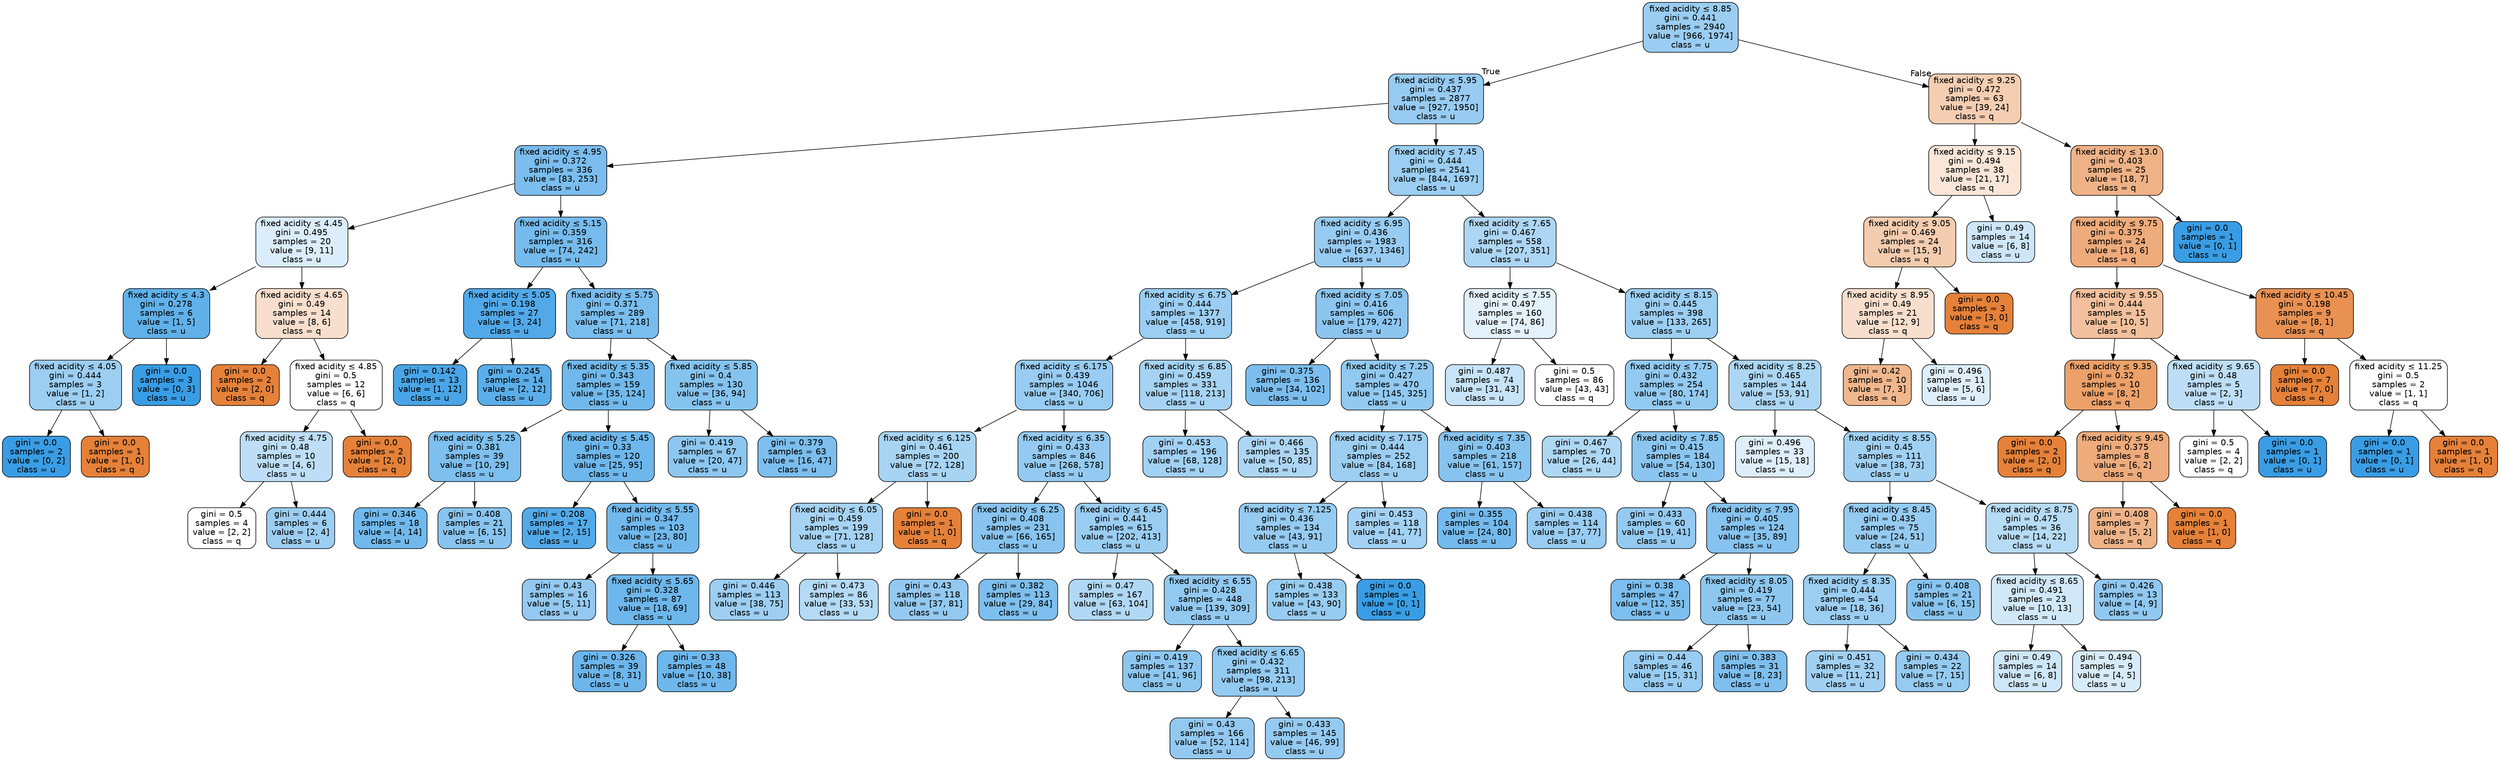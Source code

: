 digraph Tree {
node [shape=box, style="filled, rounded", color="black", fontname=helvetica] ;
edge [fontname=helvetica] ;
0 [label=<fixed acidity &le; 8.85<br/>gini = 0.441<br/>samples = 2940<br/>value = [966, 1974]<br/>class = u>, fillcolor="#399de582"] ;
1 [label=<fixed acidity &le; 5.95<br/>gini = 0.437<br/>samples = 2877<br/>value = [927, 1950]<br/>class = u>, fillcolor="#399de586"] ;
0 -> 1 [labeldistance=2.5, labelangle=45, headlabel="True"] ;
2 [label=<fixed acidity &le; 4.95<br/>gini = 0.372<br/>samples = 336<br/>value = [83, 253]<br/>class = u>, fillcolor="#399de5ab"] ;
1 -> 2 ;
3 [label=<fixed acidity &le; 4.45<br/>gini = 0.495<br/>samples = 20<br/>value = [9, 11]<br/>class = u>, fillcolor="#399de52e"] ;
2 -> 3 ;
4 [label=<fixed acidity &le; 4.3<br/>gini = 0.278<br/>samples = 6<br/>value = [1, 5]<br/>class = u>, fillcolor="#399de5cc"] ;
3 -> 4 ;
5 [label=<fixed acidity &le; 4.05<br/>gini = 0.444<br/>samples = 3<br/>value = [1, 2]<br/>class = u>, fillcolor="#399de57f"] ;
4 -> 5 ;
6 [label=<gini = 0.0<br/>samples = 2<br/>value = [0, 2]<br/>class = u>, fillcolor="#399de5ff"] ;
5 -> 6 ;
7 [label=<gini = 0.0<br/>samples = 1<br/>value = [1, 0]<br/>class = q>, fillcolor="#e58139ff"] ;
5 -> 7 ;
8 [label=<gini = 0.0<br/>samples = 3<br/>value = [0, 3]<br/>class = u>, fillcolor="#399de5ff"] ;
4 -> 8 ;
9 [label=<fixed acidity &le; 4.65<br/>gini = 0.49<br/>samples = 14<br/>value = [8, 6]<br/>class = q>, fillcolor="#e5813940"] ;
3 -> 9 ;
10 [label=<gini = 0.0<br/>samples = 2<br/>value = [2, 0]<br/>class = q>, fillcolor="#e58139ff"] ;
9 -> 10 ;
11 [label=<fixed acidity &le; 4.85<br/>gini = 0.5<br/>samples = 12<br/>value = [6, 6]<br/>class = q>, fillcolor="#e5813900"] ;
9 -> 11 ;
12 [label=<fixed acidity &le; 4.75<br/>gini = 0.48<br/>samples = 10<br/>value = [4, 6]<br/>class = u>, fillcolor="#399de555"] ;
11 -> 12 ;
13 [label=<gini = 0.5<br/>samples = 4<br/>value = [2, 2]<br/>class = q>, fillcolor="#e5813900"] ;
12 -> 13 ;
14 [label=<gini = 0.444<br/>samples = 6<br/>value = [2, 4]<br/>class = u>, fillcolor="#399de57f"] ;
12 -> 14 ;
15 [label=<gini = 0.0<br/>samples = 2<br/>value = [2, 0]<br/>class = q>, fillcolor="#e58139ff"] ;
11 -> 15 ;
16 [label=<fixed acidity &le; 5.15<br/>gini = 0.359<br/>samples = 316<br/>value = [74, 242]<br/>class = u>, fillcolor="#399de5b1"] ;
2 -> 16 ;
17 [label=<fixed acidity &le; 5.05<br/>gini = 0.198<br/>samples = 27<br/>value = [3, 24]<br/>class = u>, fillcolor="#399de5df"] ;
16 -> 17 ;
18 [label=<gini = 0.142<br/>samples = 13<br/>value = [1, 12]<br/>class = u>, fillcolor="#399de5ea"] ;
17 -> 18 ;
19 [label=<gini = 0.245<br/>samples = 14<br/>value = [2, 12]<br/>class = u>, fillcolor="#399de5d4"] ;
17 -> 19 ;
20 [label=<fixed acidity &le; 5.75<br/>gini = 0.371<br/>samples = 289<br/>value = [71, 218]<br/>class = u>, fillcolor="#399de5ac"] ;
16 -> 20 ;
21 [label=<fixed acidity &le; 5.35<br/>gini = 0.343<br/>samples = 159<br/>value = [35, 124]<br/>class = u>, fillcolor="#399de5b7"] ;
20 -> 21 ;
22 [label=<fixed acidity &le; 5.25<br/>gini = 0.381<br/>samples = 39<br/>value = [10, 29]<br/>class = u>, fillcolor="#399de5a7"] ;
21 -> 22 ;
23 [label=<gini = 0.346<br/>samples = 18<br/>value = [4, 14]<br/>class = u>, fillcolor="#399de5b6"] ;
22 -> 23 ;
24 [label=<gini = 0.408<br/>samples = 21<br/>value = [6, 15]<br/>class = u>, fillcolor="#399de599"] ;
22 -> 24 ;
25 [label=<fixed acidity &le; 5.45<br/>gini = 0.33<br/>samples = 120<br/>value = [25, 95]<br/>class = u>, fillcolor="#399de5bc"] ;
21 -> 25 ;
26 [label=<gini = 0.208<br/>samples = 17<br/>value = [2, 15]<br/>class = u>, fillcolor="#399de5dd"] ;
25 -> 26 ;
27 [label=<fixed acidity &le; 5.55<br/>gini = 0.347<br/>samples = 103<br/>value = [23, 80]<br/>class = u>, fillcolor="#399de5b6"] ;
25 -> 27 ;
28 [label=<gini = 0.43<br/>samples = 16<br/>value = [5, 11]<br/>class = u>, fillcolor="#399de58b"] ;
27 -> 28 ;
29 [label=<fixed acidity &le; 5.65<br/>gini = 0.328<br/>samples = 87<br/>value = [18, 69]<br/>class = u>, fillcolor="#399de5bc"] ;
27 -> 29 ;
30 [label=<gini = 0.326<br/>samples = 39<br/>value = [8, 31]<br/>class = u>, fillcolor="#399de5bd"] ;
29 -> 30 ;
31 [label=<gini = 0.33<br/>samples = 48<br/>value = [10, 38]<br/>class = u>, fillcolor="#399de5bc"] ;
29 -> 31 ;
32 [label=<fixed acidity &le; 5.85<br/>gini = 0.4<br/>samples = 130<br/>value = [36, 94]<br/>class = u>, fillcolor="#399de59d"] ;
20 -> 32 ;
33 [label=<gini = 0.419<br/>samples = 67<br/>value = [20, 47]<br/>class = u>, fillcolor="#399de592"] ;
32 -> 33 ;
34 [label=<gini = 0.379<br/>samples = 63<br/>value = [16, 47]<br/>class = u>, fillcolor="#399de5a8"] ;
32 -> 34 ;
35 [label=<fixed acidity &le; 7.45<br/>gini = 0.444<br/>samples = 2541<br/>value = [844, 1697]<br/>class = u>, fillcolor="#399de580"] ;
1 -> 35 ;
36 [label=<fixed acidity &le; 6.95<br/>gini = 0.436<br/>samples = 1983<br/>value = [637, 1346]<br/>class = u>, fillcolor="#399de586"] ;
35 -> 36 ;
37 [label=<fixed acidity &le; 6.75<br/>gini = 0.444<br/>samples = 1377<br/>value = [458, 919]<br/>class = u>, fillcolor="#399de580"] ;
36 -> 37 ;
38 [label=<fixed acidity &le; 6.175<br/>gini = 0.439<br/>samples = 1046<br/>value = [340, 706]<br/>class = u>, fillcolor="#399de584"] ;
37 -> 38 ;
39 [label=<fixed acidity &le; 6.125<br/>gini = 0.461<br/>samples = 200<br/>value = [72, 128]<br/>class = u>, fillcolor="#399de570"] ;
38 -> 39 ;
40 [label=<fixed acidity &le; 6.05<br/>gini = 0.459<br/>samples = 199<br/>value = [71, 128]<br/>class = u>, fillcolor="#399de572"] ;
39 -> 40 ;
41 [label=<gini = 0.446<br/>samples = 113<br/>value = [38, 75]<br/>class = u>, fillcolor="#399de57e"] ;
40 -> 41 ;
42 [label=<gini = 0.473<br/>samples = 86<br/>value = [33, 53]<br/>class = u>, fillcolor="#399de560"] ;
40 -> 42 ;
43 [label=<gini = 0.0<br/>samples = 1<br/>value = [1, 0]<br/>class = q>, fillcolor="#e58139ff"] ;
39 -> 43 ;
44 [label=<fixed acidity &le; 6.35<br/>gini = 0.433<br/>samples = 846<br/>value = [268, 578]<br/>class = u>, fillcolor="#399de589"] ;
38 -> 44 ;
45 [label=<fixed acidity &le; 6.25<br/>gini = 0.408<br/>samples = 231<br/>value = [66, 165]<br/>class = u>, fillcolor="#399de599"] ;
44 -> 45 ;
46 [label=<gini = 0.43<br/>samples = 118<br/>value = [37, 81]<br/>class = u>, fillcolor="#399de58b"] ;
45 -> 46 ;
47 [label=<gini = 0.382<br/>samples = 113<br/>value = [29, 84]<br/>class = u>, fillcolor="#399de5a7"] ;
45 -> 47 ;
48 [label=<fixed acidity &le; 6.45<br/>gini = 0.441<br/>samples = 615<br/>value = [202, 413]<br/>class = u>, fillcolor="#399de582"] ;
44 -> 48 ;
49 [label=<gini = 0.47<br/>samples = 167<br/>value = [63, 104]<br/>class = u>, fillcolor="#399de565"] ;
48 -> 49 ;
50 [label=<fixed acidity &le; 6.55<br/>gini = 0.428<br/>samples = 448<br/>value = [139, 309]<br/>class = u>, fillcolor="#399de58c"] ;
48 -> 50 ;
51 [label=<gini = 0.419<br/>samples = 137<br/>value = [41, 96]<br/>class = u>, fillcolor="#399de592"] ;
50 -> 51 ;
52 [label=<fixed acidity &le; 6.65<br/>gini = 0.432<br/>samples = 311<br/>value = [98, 213]<br/>class = u>, fillcolor="#399de58a"] ;
50 -> 52 ;
53 [label=<gini = 0.43<br/>samples = 166<br/>value = [52, 114]<br/>class = u>, fillcolor="#399de58b"] ;
52 -> 53 ;
54 [label=<gini = 0.433<br/>samples = 145<br/>value = [46, 99]<br/>class = u>, fillcolor="#399de589"] ;
52 -> 54 ;
55 [label=<fixed acidity &le; 6.85<br/>gini = 0.459<br/>samples = 331<br/>value = [118, 213]<br/>class = u>, fillcolor="#399de572"] ;
37 -> 55 ;
56 [label=<gini = 0.453<br/>samples = 196<br/>value = [68, 128]<br/>class = u>, fillcolor="#399de578"] ;
55 -> 56 ;
57 [label=<gini = 0.466<br/>samples = 135<br/>value = [50, 85]<br/>class = u>, fillcolor="#399de569"] ;
55 -> 57 ;
58 [label=<fixed acidity &le; 7.05<br/>gini = 0.416<br/>samples = 606<br/>value = [179, 427]<br/>class = u>, fillcolor="#399de594"] ;
36 -> 58 ;
59 [label=<gini = 0.375<br/>samples = 136<br/>value = [34, 102]<br/>class = u>, fillcolor="#399de5aa"] ;
58 -> 59 ;
60 [label=<fixed acidity &le; 7.25<br/>gini = 0.427<br/>samples = 470<br/>value = [145, 325]<br/>class = u>, fillcolor="#399de58d"] ;
58 -> 60 ;
61 [label=<fixed acidity &le; 7.175<br/>gini = 0.444<br/>samples = 252<br/>value = [84, 168]<br/>class = u>, fillcolor="#399de57f"] ;
60 -> 61 ;
62 [label=<fixed acidity &le; 7.125<br/>gini = 0.436<br/>samples = 134<br/>value = [43, 91]<br/>class = u>, fillcolor="#399de587"] ;
61 -> 62 ;
63 [label=<gini = 0.438<br/>samples = 133<br/>value = [43, 90]<br/>class = u>, fillcolor="#399de585"] ;
62 -> 63 ;
64 [label=<gini = 0.0<br/>samples = 1<br/>value = [0, 1]<br/>class = u>, fillcolor="#399de5ff"] ;
62 -> 64 ;
65 [label=<gini = 0.453<br/>samples = 118<br/>value = [41, 77]<br/>class = u>, fillcolor="#399de577"] ;
61 -> 65 ;
66 [label=<fixed acidity &le; 7.35<br/>gini = 0.403<br/>samples = 218<br/>value = [61, 157]<br/>class = u>, fillcolor="#399de59c"] ;
60 -> 66 ;
67 [label=<gini = 0.355<br/>samples = 104<br/>value = [24, 80]<br/>class = u>, fillcolor="#399de5b3"] ;
66 -> 67 ;
68 [label=<gini = 0.438<br/>samples = 114<br/>value = [37, 77]<br/>class = u>, fillcolor="#399de584"] ;
66 -> 68 ;
69 [label=<fixed acidity &le; 7.65<br/>gini = 0.467<br/>samples = 558<br/>value = [207, 351]<br/>class = u>, fillcolor="#399de569"] ;
35 -> 69 ;
70 [label=<fixed acidity &le; 7.55<br/>gini = 0.497<br/>samples = 160<br/>value = [74, 86]<br/>class = u>, fillcolor="#399de524"] ;
69 -> 70 ;
71 [label=<gini = 0.487<br/>samples = 74<br/>value = [31, 43]<br/>class = u>, fillcolor="#399de547"] ;
70 -> 71 ;
72 [label=<gini = 0.5<br/>samples = 86<br/>value = [43, 43]<br/>class = q>, fillcolor="#e5813900"] ;
70 -> 72 ;
73 [label=<fixed acidity &le; 8.15<br/>gini = 0.445<br/>samples = 398<br/>value = [133, 265]<br/>class = u>, fillcolor="#399de57f"] ;
69 -> 73 ;
74 [label=<fixed acidity &le; 7.75<br/>gini = 0.432<br/>samples = 254<br/>value = [80, 174]<br/>class = u>, fillcolor="#399de58a"] ;
73 -> 74 ;
75 [label=<gini = 0.467<br/>samples = 70<br/>value = [26, 44]<br/>class = u>, fillcolor="#399de568"] ;
74 -> 75 ;
76 [label=<fixed acidity &le; 7.85<br/>gini = 0.415<br/>samples = 184<br/>value = [54, 130]<br/>class = u>, fillcolor="#399de595"] ;
74 -> 76 ;
77 [label=<gini = 0.433<br/>samples = 60<br/>value = [19, 41]<br/>class = u>, fillcolor="#399de589"] ;
76 -> 77 ;
78 [label=<fixed acidity &le; 7.95<br/>gini = 0.405<br/>samples = 124<br/>value = [35, 89]<br/>class = u>, fillcolor="#399de59b"] ;
76 -> 78 ;
79 [label=<gini = 0.38<br/>samples = 47<br/>value = [12, 35]<br/>class = u>, fillcolor="#399de5a8"] ;
78 -> 79 ;
80 [label=<fixed acidity &le; 8.05<br/>gini = 0.419<br/>samples = 77<br/>value = [23, 54]<br/>class = u>, fillcolor="#399de592"] ;
78 -> 80 ;
81 [label=<gini = 0.44<br/>samples = 46<br/>value = [15, 31]<br/>class = u>, fillcolor="#399de584"] ;
80 -> 81 ;
82 [label=<gini = 0.383<br/>samples = 31<br/>value = [8, 23]<br/>class = u>, fillcolor="#399de5a6"] ;
80 -> 82 ;
83 [label=<fixed acidity &le; 8.25<br/>gini = 0.465<br/>samples = 144<br/>value = [53, 91]<br/>class = u>, fillcolor="#399de56a"] ;
73 -> 83 ;
84 [label=<gini = 0.496<br/>samples = 33<br/>value = [15, 18]<br/>class = u>, fillcolor="#399de52a"] ;
83 -> 84 ;
85 [label=<fixed acidity &le; 8.55<br/>gini = 0.45<br/>samples = 111<br/>value = [38, 73]<br/>class = u>, fillcolor="#399de57a"] ;
83 -> 85 ;
86 [label=<fixed acidity &le; 8.45<br/>gini = 0.435<br/>samples = 75<br/>value = [24, 51]<br/>class = u>, fillcolor="#399de587"] ;
85 -> 86 ;
87 [label=<fixed acidity &le; 8.35<br/>gini = 0.444<br/>samples = 54<br/>value = [18, 36]<br/>class = u>, fillcolor="#399de57f"] ;
86 -> 87 ;
88 [label=<gini = 0.451<br/>samples = 32<br/>value = [11, 21]<br/>class = u>, fillcolor="#399de579"] ;
87 -> 88 ;
89 [label=<gini = 0.434<br/>samples = 22<br/>value = [7, 15]<br/>class = u>, fillcolor="#399de588"] ;
87 -> 89 ;
90 [label=<gini = 0.408<br/>samples = 21<br/>value = [6, 15]<br/>class = u>, fillcolor="#399de599"] ;
86 -> 90 ;
91 [label=<fixed acidity &le; 8.75<br/>gini = 0.475<br/>samples = 36<br/>value = [14, 22]<br/>class = u>, fillcolor="#399de55d"] ;
85 -> 91 ;
92 [label=<fixed acidity &le; 8.65<br/>gini = 0.491<br/>samples = 23<br/>value = [10, 13]<br/>class = u>, fillcolor="#399de53b"] ;
91 -> 92 ;
93 [label=<gini = 0.49<br/>samples = 14<br/>value = [6, 8]<br/>class = u>, fillcolor="#399de540"] ;
92 -> 93 ;
94 [label=<gini = 0.494<br/>samples = 9<br/>value = [4, 5]<br/>class = u>, fillcolor="#399de533"] ;
92 -> 94 ;
95 [label=<gini = 0.426<br/>samples = 13<br/>value = [4, 9]<br/>class = u>, fillcolor="#399de58e"] ;
91 -> 95 ;
96 [label=<fixed acidity &le; 9.25<br/>gini = 0.472<br/>samples = 63<br/>value = [39, 24]<br/>class = q>, fillcolor="#e5813962"] ;
0 -> 96 [labeldistance=2.5, labelangle=-45, headlabel="False"] ;
97 [label=<fixed acidity &le; 9.15<br/>gini = 0.494<br/>samples = 38<br/>value = [21, 17]<br/>class = q>, fillcolor="#e5813931"] ;
96 -> 97 ;
98 [label=<fixed acidity &le; 9.05<br/>gini = 0.469<br/>samples = 24<br/>value = [15, 9]<br/>class = q>, fillcolor="#e5813966"] ;
97 -> 98 ;
99 [label=<fixed acidity &le; 8.95<br/>gini = 0.49<br/>samples = 21<br/>value = [12, 9]<br/>class = q>, fillcolor="#e5813940"] ;
98 -> 99 ;
100 [label=<gini = 0.42<br/>samples = 10<br/>value = [7, 3]<br/>class = q>, fillcolor="#e5813992"] ;
99 -> 100 ;
101 [label=<gini = 0.496<br/>samples = 11<br/>value = [5, 6]<br/>class = u>, fillcolor="#399de52a"] ;
99 -> 101 ;
102 [label=<gini = 0.0<br/>samples = 3<br/>value = [3, 0]<br/>class = q>, fillcolor="#e58139ff"] ;
98 -> 102 ;
103 [label=<gini = 0.49<br/>samples = 14<br/>value = [6, 8]<br/>class = u>, fillcolor="#399de540"] ;
97 -> 103 ;
104 [label=<fixed acidity &le; 13.0<br/>gini = 0.403<br/>samples = 25<br/>value = [18, 7]<br/>class = q>, fillcolor="#e581399c"] ;
96 -> 104 ;
105 [label=<fixed acidity &le; 9.75<br/>gini = 0.375<br/>samples = 24<br/>value = [18, 6]<br/>class = q>, fillcolor="#e58139aa"] ;
104 -> 105 ;
106 [label=<fixed acidity &le; 9.55<br/>gini = 0.444<br/>samples = 15<br/>value = [10, 5]<br/>class = q>, fillcolor="#e581397f"] ;
105 -> 106 ;
107 [label=<fixed acidity &le; 9.35<br/>gini = 0.32<br/>samples = 10<br/>value = [8, 2]<br/>class = q>, fillcolor="#e58139bf"] ;
106 -> 107 ;
108 [label=<gini = 0.0<br/>samples = 2<br/>value = [2, 0]<br/>class = q>, fillcolor="#e58139ff"] ;
107 -> 108 ;
109 [label=<fixed acidity &le; 9.45<br/>gini = 0.375<br/>samples = 8<br/>value = [6, 2]<br/>class = q>, fillcolor="#e58139aa"] ;
107 -> 109 ;
110 [label=<gini = 0.408<br/>samples = 7<br/>value = [5, 2]<br/>class = q>, fillcolor="#e5813999"] ;
109 -> 110 ;
111 [label=<gini = 0.0<br/>samples = 1<br/>value = [1, 0]<br/>class = q>, fillcolor="#e58139ff"] ;
109 -> 111 ;
112 [label=<fixed acidity &le; 9.65<br/>gini = 0.48<br/>samples = 5<br/>value = [2, 3]<br/>class = u>, fillcolor="#399de555"] ;
106 -> 112 ;
113 [label=<gini = 0.5<br/>samples = 4<br/>value = [2, 2]<br/>class = q>, fillcolor="#e5813900"] ;
112 -> 113 ;
114 [label=<gini = 0.0<br/>samples = 1<br/>value = [0, 1]<br/>class = u>, fillcolor="#399de5ff"] ;
112 -> 114 ;
115 [label=<fixed acidity &le; 10.45<br/>gini = 0.198<br/>samples = 9<br/>value = [8, 1]<br/>class = q>, fillcolor="#e58139df"] ;
105 -> 115 ;
116 [label=<gini = 0.0<br/>samples = 7<br/>value = [7, 0]<br/>class = q>, fillcolor="#e58139ff"] ;
115 -> 116 ;
117 [label=<fixed acidity &le; 11.25<br/>gini = 0.5<br/>samples = 2<br/>value = [1, 1]<br/>class = q>, fillcolor="#e5813900"] ;
115 -> 117 ;
118 [label=<gini = 0.0<br/>samples = 1<br/>value = [0, 1]<br/>class = u>, fillcolor="#399de5ff"] ;
117 -> 118 ;
119 [label=<gini = 0.0<br/>samples = 1<br/>value = [1, 0]<br/>class = q>, fillcolor="#e58139ff"] ;
117 -> 119 ;
120 [label=<gini = 0.0<br/>samples = 1<br/>value = [0, 1]<br/>class = u>, fillcolor="#399de5ff"] ;
104 -> 120 ;
}
